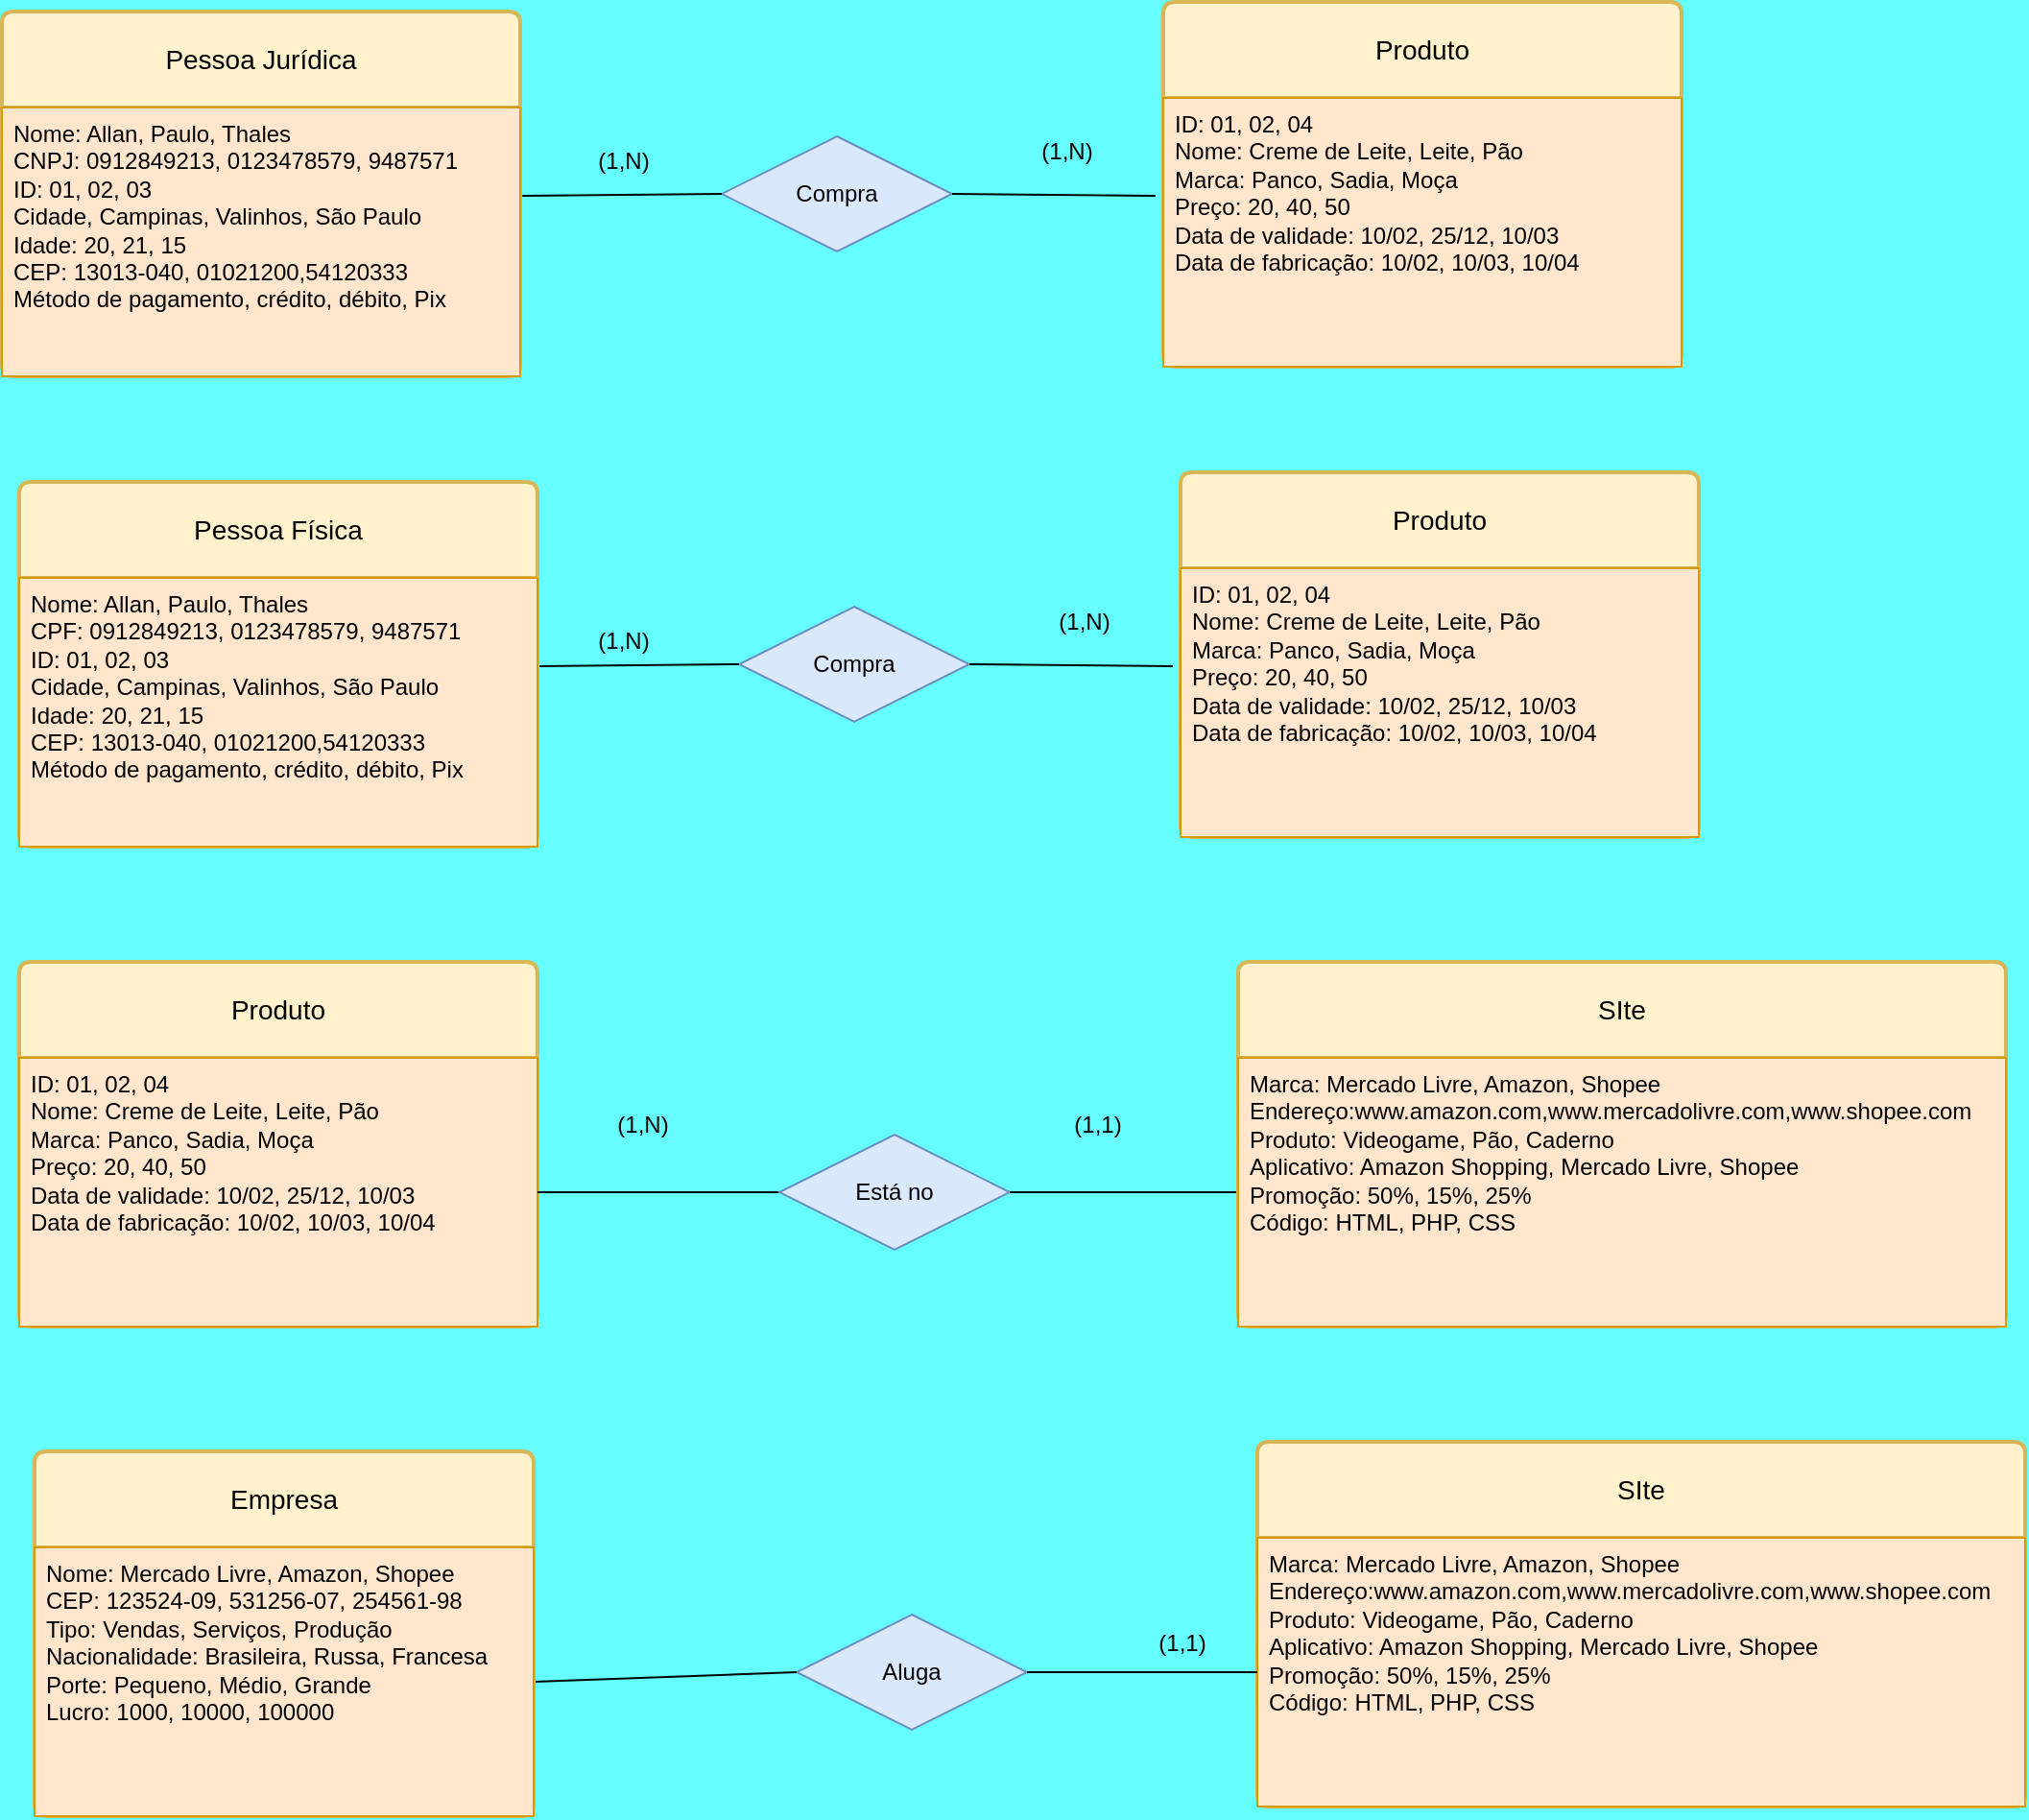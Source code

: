 <mxfile version="26.0.16">
  <diagram name="Página-1" id="I99F2NskH2YmtPhK2gz2">
    <mxGraphModel dx="2427" dy="855" grid="0" gridSize="10" guides="1" tooltips="1" connect="1" arrows="1" fold="1" page="1" pageScale="1" pageWidth="827" pageHeight="1169" background="#66FFFF" math="0" shadow="0">
      <root>
        <mxCell id="0" />
        <mxCell id="1" parent="0" />
        <mxCell id="4FD4NFaw8G5c-ec8fT4B-5" value="Compra" style="shape=rhombus;perimeter=rhombusPerimeter;whiteSpace=wrap;html=1;align=center;fillColor=#dae8fc;strokeColor=#6c8ebf;" vertex="1" parent="1">
          <mxGeometry x="360" y="495" width="120" height="60" as="geometry" />
        </mxCell>
        <mxCell id="4FD4NFaw8G5c-ec8fT4B-8" value="" style="endArrow=none;html=1;rounded=0;exitX=1.004;exitY=0.329;exitDx=0;exitDy=0;entryX=0;entryY=0.5;entryDx=0;entryDy=0;exitPerimeter=0;" edge="1" parent="1" source="4FD4NFaw8G5c-ec8fT4B-50" target="4FD4NFaw8G5c-ec8fT4B-5">
          <mxGeometry relative="1" as="geometry">
            <mxPoint x="210" y="525" as="sourcePoint" />
            <mxPoint x="460" y="415" as="targetPoint" />
          </mxGeometry>
        </mxCell>
        <mxCell id="4FD4NFaw8G5c-ec8fT4B-11" value="" style="endArrow=none;html=1;rounded=0;exitX=1;exitY=0.5;exitDx=0;exitDy=0;entryX=-0.015;entryY=0.364;entryDx=0;entryDy=0;entryPerimeter=0;" edge="1" parent="1" source="4FD4NFaw8G5c-ec8fT4B-5" target="4FD4NFaw8G5c-ec8fT4B-54">
          <mxGeometry relative="1" as="geometry">
            <mxPoint x="340" y="605" as="sourcePoint" />
            <mxPoint x="690" y="525" as="targetPoint" />
          </mxGeometry>
        </mxCell>
        <mxCell id="4FD4NFaw8G5c-ec8fT4B-12" value="&lt;div&gt;&lt;br&gt;&lt;/div&gt;&lt;div&gt;(1,N)&lt;br&gt;&lt;/div&gt;" style="text;html=1;align=center;verticalAlign=middle;whiteSpace=wrap;rounded=0;" vertex="1" parent="1">
          <mxGeometry x="510" y="480" width="60" height="30" as="geometry" />
        </mxCell>
        <mxCell id="4FD4NFaw8G5c-ec8fT4B-49" value="&lt;div&gt;Pessoa Física&lt;/div&gt;" style="swimlane;childLayout=stackLayout;horizontal=1;startSize=50;horizontalStack=0;rounded=1;fontSize=14;fontStyle=0;strokeWidth=2;resizeParent=0;resizeLast=1;shadow=0;dashed=0;align=center;arcSize=4;whiteSpace=wrap;html=1;fillColor=#fff2cc;strokeColor=#d6b656;" vertex="1" parent="1">
          <mxGeometry x="-15" y="430" width="270" height="190" as="geometry" />
        </mxCell>
        <mxCell id="4FD4NFaw8G5c-ec8fT4B-50" value="&lt;div&gt;Nome: Allan, Paulo, Thales&lt;/div&gt;&lt;div&gt;CPF: 0912849213, 0123478579, 9487571&lt;/div&gt;&lt;div&gt;ID: 01, 02, 03&lt;/div&gt;&lt;div&gt;Cidade, Campinas, Valinhos, São Paulo&lt;/div&gt;&lt;div&gt;Idade: 20, 21, 15&lt;/div&gt;&lt;div&gt;CEP: &lt;span class=&quot;LrzXr&quot;&gt;13013-040, 01021200,54120333&lt;/span&gt;&lt;/div&gt;&lt;div&gt;&lt;span class=&quot;LrzXr&quot;&gt;Método de pagamento, crédito, débito, Pix&lt;br&gt;&lt;/span&gt;&lt;/div&gt;&lt;div&gt;&lt;br&gt;&lt;/div&gt;" style="align=left;strokeColor=#d79b00;fillColor=#ffe6cc;spacingLeft=4;spacingRight=4;fontSize=12;verticalAlign=top;resizable=0;rotatable=0;part=1;html=1;whiteSpace=wrap;" vertex="1" parent="4FD4NFaw8G5c-ec8fT4B-49">
          <mxGeometry y="50" width="270" height="140" as="geometry" />
        </mxCell>
        <mxCell id="4FD4NFaw8G5c-ec8fT4B-53" value="Produto" style="swimlane;childLayout=stackLayout;horizontal=1;startSize=50;horizontalStack=0;rounded=1;fontSize=14;fontStyle=0;strokeWidth=2;resizeParent=0;resizeLast=1;shadow=0;dashed=0;align=center;arcSize=4;whiteSpace=wrap;html=1;fillColor=#fff2cc;strokeColor=#d6b656;" vertex="1" parent="1">
          <mxGeometry x="590" y="425" width="270" height="190" as="geometry" />
        </mxCell>
        <mxCell id="4FD4NFaw8G5c-ec8fT4B-54" value="&lt;div&gt;ID: 01, 02, 04&lt;/div&gt;&lt;div&gt;Nome: Creme de Leite, Leite, Pão&lt;/div&gt;&lt;div&gt;Marca: Panco, Sadia, Moça&lt;/div&gt;&lt;div&gt;Preço: 20, 40, 50&lt;/div&gt;&lt;div&gt;Data de validade: 10/02, 25/12, 10/03&lt;/div&gt;&lt;div&gt;Data de fabricação: 10/02, 10/03, 10/04&lt;/div&gt;&lt;div&gt;&lt;br&gt;&lt;/div&gt;" style="align=left;strokeColor=#d79b00;fillColor=#ffe6cc;spacingLeft=4;spacingRight=4;fontSize=12;verticalAlign=top;resizable=0;rotatable=0;part=1;html=1;whiteSpace=wrap;" vertex="1" parent="4FD4NFaw8G5c-ec8fT4B-53">
          <mxGeometry y="50" width="270" height="140" as="geometry" />
        </mxCell>
        <mxCell id="4FD4NFaw8G5c-ec8fT4B-55" value="Compra" style="shape=rhombus;perimeter=rhombusPerimeter;whiteSpace=wrap;html=1;align=center;fillColor=#dae8fc;strokeColor=#6c8ebf;" vertex="1" parent="1">
          <mxGeometry x="351" y="250" width="120" height="60" as="geometry" />
        </mxCell>
        <mxCell id="4FD4NFaw8G5c-ec8fT4B-56" value="" style="endArrow=none;html=1;rounded=0;exitX=1.004;exitY=0.329;exitDx=0;exitDy=0;entryX=0;entryY=0.5;entryDx=0;entryDy=0;exitPerimeter=0;" edge="1" parent="1" source="4FD4NFaw8G5c-ec8fT4B-60" target="4FD4NFaw8G5c-ec8fT4B-55">
          <mxGeometry relative="1" as="geometry">
            <mxPoint x="201" y="280" as="sourcePoint" />
            <mxPoint x="451" y="170" as="targetPoint" />
          </mxGeometry>
        </mxCell>
        <mxCell id="4FD4NFaw8G5c-ec8fT4B-57" value="" style="endArrow=none;html=1;rounded=0;exitX=1;exitY=0.5;exitDx=0;exitDy=0;entryX=-0.015;entryY=0.364;entryDx=0;entryDy=0;entryPerimeter=0;" edge="1" parent="1" source="4FD4NFaw8G5c-ec8fT4B-55" target="4FD4NFaw8G5c-ec8fT4B-62">
          <mxGeometry relative="1" as="geometry">
            <mxPoint x="331" y="360" as="sourcePoint" />
            <mxPoint x="681" y="280" as="targetPoint" />
          </mxGeometry>
        </mxCell>
        <mxCell id="4FD4NFaw8G5c-ec8fT4B-58" value="&lt;div&gt;&lt;br&gt;&lt;/div&gt;&lt;div&gt;(1,N)&lt;br&gt;&lt;/div&gt;" style="text;html=1;align=center;verticalAlign=middle;whiteSpace=wrap;rounded=0;" vertex="1" parent="1">
          <mxGeometry x="501" y="235" width="60" height="30" as="geometry" />
        </mxCell>
        <mxCell id="4FD4NFaw8G5c-ec8fT4B-59" value="Pessoa Jurídica" style="swimlane;childLayout=stackLayout;horizontal=1;startSize=50;horizontalStack=0;rounded=1;fontSize=14;fontStyle=0;strokeWidth=2;resizeParent=0;resizeLast=1;shadow=0;dashed=0;align=center;arcSize=4;whiteSpace=wrap;html=1;fillColor=#fff2cc;strokeColor=#d6b656;" vertex="1" parent="1">
          <mxGeometry x="-24" y="185" width="270" height="190" as="geometry" />
        </mxCell>
        <mxCell id="4FD4NFaw8G5c-ec8fT4B-60" value="&lt;div&gt;Nome: Allan, Paulo, Thales&lt;/div&gt;&lt;div&gt;CNPJ: 0912849213, 0123478579, 9487571&lt;/div&gt;&lt;div&gt;ID: 01, 02, 03&lt;/div&gt;&lt;div&gt;Cidade, Campinas, Valinhos, São Paulo&lt;/div&gt;&lt;div&gt;Idade: 20, 21, 15&lt;/div&gt;&lt;div&gt;CEP: &lt;span class=&quot;LrzXr&quot;&gt;13013-040, 01021200,54120333&lt;/span&gt;&lt;/div&gt;&lt;div&gt;&lt;span class=&quot;LrzXr&quot;&gt;Método de pagamento, crédito, débito, Pix&lt;br&gt;&lt;/span&gt;&lt;/div&gt;&lt;div&gt;&lt;br&gt;&lt;/div&gt;" style="align=left;strokeColor=#d79b00;fillColor=#ffe6cc;spacingLeft=4;spacingRight=4;fontSize=12;verticalAlign=top;resizable=0;rotatable=0;part=1;html=1;whiteSpace=wrap;" vertex="1" parent="4FD4NFaw8G5c-ec8fT4B-59">
          <mxGeometry y="50" width="270" height="140" as="geometry" />
        </mxCell>
        <mxCell id="4FD4NFaw8G5c-ec8fT4B-61" value="Produto" style="swimlane;childLayout=stackLayout;horizontal=1;startSize=50;horizontalStack=0;rounded=1;fontSize=14;fontStyle=0;strokeWidth=2;resizeParent=0;resizeLast=1;shadow=0;dashed=0;align=center;arcSize=4;whiteSpace=wrap;html=1;fillColor=#fff2cc;strokeColor=#d6b656;" vertex="1" parent="1">
          <mxGeometry x="581" y="180" width="270" height="190" as="geometry" />
        </mxCell>
        <mxCell id="4FD4NFaw8G5c-ec8fT4B-62" value="&lt;div&gt;ID: 01, 02, 04&lt;/div&gt;&lt;div&gt;Nome: Creme de Leite, Leite, Pão&lt;/div&gt;&lt;div&gt;Marca: Panco, Sadia, Moça&lt;/div&gt;&lt;div&gt;Preço: 20, 40, 50&lt;/div&gt;&lt;div&gt;Data de validade: 10/02, 25/12, 10/03&lt;/div&gt;&lt;div&gt;Data de fabricação: 10/02, 10/03, 10/04&lt;/div&gt;&lt;div&gt;&lt;br&gt;&lt;/div&gt;" style="align=left;strokeColor=#d79b00;fillColor=#ffe6cc;spacingLeft=4;spacingRight=4;fontSize=12;verticalAlign=top;resizable=0;rotatable=0;part=1;html=1;whiteSpace=wrap;" vertex="1" parent="4FD4NFaw8G5c-ec8fT4B-61">
          <mxGeometry y="50" width="270" height="140" as="geometry" />
        </mxCell>
        <mxCell id="4FD4NFaw8G5c-ec8fT4B-63" value="Produto" style="swimlane;childLayout=stackLayout;horizontal=1;startSize=50;horizontalStack=0;rounded=1;fontSize=14;fontStyle=0;strokeWidth=2;resizeParent=0;resizeLast=1;shadow=0;dashed=0;align=center;arcSize=4;whiteSpace=wrap;html=1;fillColor=#fff2cc;strokeColor=#d6b656;" vertex="1" parent="1">
          <mxGeometry x="-15" y="680" width="270" height="190" as="geometry" />
        </mxCell>
        <mxCell id="4FD4NFaw8G5c-ec8fT4B-64" value="&lt;div&gt;ID: 01, 02, 04&lt;/div&gt;&lt;div&gt;Nome: Creme de Leite, Leite, Pão&lt;/div&gt;&lt;div&gt;Marca: Panco, Sadia, Moça&lt;/div&gt;&lt;div&gt;Preço: 20, 40, 50&lt;/div&gt;&lt;div&gt;Data de validade: 10/02, 25/12, 10/03&lt;/div&gt;&lt;div&gt;Data de fabricação: 10/02, 10/03, 10/04&lt;/div&gt;&lt;div&gt;&lt;br&gt;&lt;/div&gt;" style="align=left;strokeColor=#d79b00;fillColor=#ffe6cc;spacingLeft=4;spacingRight=4;fontSize=12;verticalAlign=top;resizable=0;rotatable=0;part=1;html=1;whiteSpace=wrap;" vertex="1" parent="4FD4NFaw8G5c-ec8fT4B-63">
          <mxGeometry y="50" width="270" height="140" as="geometry" />
        </mxCell>
        <mxCell id="4FD4NFaw8G5c-ec8fT4B-66" value="" style="endArrow=none;html=1;rounded=0;entryX=0;entryY=0.5;entryDx=0;entryDy=0;exitX=1;exitY=0.5;exitDx=0;exitDy=0;" edge="1" parent="1" target="4FD4NFaw8G5c-ec8fT4B-67" source="4FD4NFaw8G5c-ec8fT4B-64">
          <mxGeometry relative="1" as="geometry">
            <mxPoint x="260" y="780" as="sourcePoint" />
            <mxPoint x="266.89" y="930" as="targetPoint" />
          </mxGeometry>
        </mxCell>
        <mxCell id="4FD4NFaw8G5c-ec8fT4B-67" value="Está no" style="shape=rhombus;perimeter=rhombusPerimeter;whiteSpace=wrap;html=1;align=center;fillColor=#dae8fc;strokeColor=#6c8ebf;" vertex="1" parent="1">
          <mxGeometry x="381" y="770" width="120" height="60" as="geometry" />
        </mxCell>
        <mxCell id="4FD4NFaw8G5c-ec8fT4B-68" value="" style="endArrow=none;html=1;rounded=0;exitX=1;exitY=0.5;exitDx=0;exitDy=0;entryX=0;entryY=0.5;entryDx=0;entryDy=0;" edge="1" parent="1" source="4FD4NFaw8G5c-ec8fT4B-67" target="4FD4NFaw8G5c-ec8fT4B-74">
          <mxGeometry relative="1" as="geometry">
            <mxPoint x="136.89" y="960" as="sourcePoint" />
            <mxPoint x="620" y="800" as="targetPoint" />
          </mxGeometry>
        </mxCell>
        <mxCell id="4FD4NFaw8G5c-ec8fT4B-69" value="(1,1)" style="text;html=1;align=center;verticalAlign=middle;whiteSpace=wrap;rounded=0;" vertex="1" parent="1">
          <mxGeometry x="516.89" y="750" width="60" height="30" as="geometry" />
        </mxCell>
        <mxCell id="4FD4NFaw8G5c-ec8fT4B-73" value="SIte" style="swimlane;childLayout=stackLayout;horizontal=1;startSize=50;horizontalStack=0;rounded=1;fontSize=14;fontStyle=0;strokeWidth=2;resizeParent=0;resizeLast=1;shadow=0;dashed=0;align=center;arcSize=4;whiteSpace=wrap;html=1;fillColor=#fff2cc;strokeColor=#d6b656;" vertex="1" parent="1">
          <mxGeometry x="620" y="680" width="400" height="190" as="geometry" />
        </mxCell>
        <mxCell id="4FD4NFaw8G5c-ec8fT4B-74" value="&lt;div&gt;Marca: Mercado Livre, Amazon, Shopee&lt;br&gt;&lt;/div&gt;&lt;div&gt;Endereço:www.amazon.com,www.mercadolivre.com,www.shopee.com&lt;/div&gt;&lt;div&gt;Produto: Videogame, Pão, Caderno&lt;/div&gt;&lt;div&gt;Aplicativo: Amazon Shopping, Mercado Livre, Shopee&lt;/div&gt;&lt;div&gt;Promoção: 50%, 15%, 25%&lt;/div&gt;&lt;div&gt;Código: HTML, PHP, CSS&lt;br&gt;&lt;/div&gt;&lt;div&gt;&lt;br&gt;&lt;/div&gt;" style="align=left;strokeColor=#d79b00;fillColor=#ffe6cc;spacingLeft=4;spacingRight=4;fontSize=12;verticalAlign=top;resizable=0;rotatable=0;part=1;html=1;whiteSpace=wrap;" vertex="1" parent="4FD4NFaw8G5c-ec8fT4B-73">
          <mxGeometry y="50" width="400" height="140" as="geometry" />
        </mxCell>
        <mxCell id="4FD4NFaw8G5c-ec8fT4B-77" value="SIte" style="swimlane;childLayout=stackLayout;horizontal=1;startSize=50;horizontalStack=0;rounded=1;fontSize=14;fontStyle=0;strokeWidth=2;resizeParent=0;resizeLast=1;shadow=0;dashed=0;align=center;arcSize=4;whiteSpace=wrap;html=1;fillColor=#fff2cc;strokeColor=#d6b656;" vertex="1" parent="1">
          <mxGeometry x="630" y="930" width="400" height="190" as="geometry" />
        </mxCell>
        <mxCell id="4FD4NFaw8G5c-ec8fT4B-78" value="&lt;div&gt;Marca: Mercado Livre, Amazon, Shopee&lt;br&gt;&lt;/div&gt;&lt;div&gt;Endereço:www.amazon.com,www.mercadolivre.com,www.shopee.com&lt;/div&gt;&lt;div&gt;Produto: Videogame, Pão, Caderno&lt;/div&gt;&lt;div&gt;Aplicativo: Amazon Shopping, Mercado Livre, Shopee&lt;/div&gt;&lt;div&gt;Promoção: 50%, 15%, 25%&lt;/div&gt;&lt;div&gt;Código: HTML, PHP, CSS&lt;br&gt;&lt;/div&gt;&lt;div&gt;&lt;br&gt;&lt;/div&gt;" style="align=left;strokeColor=#d79b00;fillColor=#ffe6cc;spacingLeft=4;spacingRight=4;fontSize=12;verticalAlign=top;resizable=0;rotatable=0;part=1;html=1;whiteSpace=wrap;" vertex="1" parent="4FD4NFaw8G5c-ec8fT4B-77">
          <mxGeometry y="50" width="400" height="140" as="geometry" />
        </mxCell>
        <mxCell id="4FD4NFaw8G5c-ec8fT4B-80" value="Aluga" style="shape=rhombus;perimeter=rhombusPerimeter;whiteSpace=wrap;html=1;align=center;fillColor=#dae8fc;strokeColor=#6c8ebf;" vertex="1" parent="1">
          <mxGeometry x="390" y="1020" width="120" height="60" as="geometry" />
        </mxCell>
        <mxCell id="4FD4NFaw8G5c-ec8fT4B-81" value="" style="endArrow=none;html=1;rounded=0;exitX=0;exitY=0.5;exitDx=0;exitDy=0;entryX=1;entryY=0.5;entryDx=0;entryDy=0;" edge="1" parent="1" source="4FD4NFaw8G5c-ec8fT4B-80" target="4FD4NFaw8G5c-ec8fT4B-87">
          <mxGeometry relative="1" as="geometry">
            <mxPoint x="-80" y="1020" as="sourcePoint" />
            <mxPoint x="180" y="1020.0" as="targetPoint" />
          </mxGeometry>
        </mxCell>
        <mxCell id="4FD4NFaw8G5c-ec8fT4B-82" value="(1,1)" style="text;html=1;align=center;verticalAlign=middle;whiteSpace=wrap;rounded=0;" vertex="1" parent="1">
          <mxGeometry x="150" y="1010" width="60" height="30" as="geometry" />
        </mxCell>
        <mxCell id="4FD4NFaw8G5c-ec8fT4B-86" value="Empresa" style="swimlane;childLayout=stackLayout;horizontal=1;startSize=50;horizontalStack=0;rounded=1;fontSize=14;fontStyle=0;strokeWidth=2;resizeParent=0;resizeLast=1;shadow=0;dashed=0;align=center;arcSize=4;whiteSpace=wrap;html=1;fillColor=#fff2cc;strokeColor=#d6b656;" vertex="1" parent="1">
          <mxGeometry x="-7" y="935" width="260" height="190" as="geometry" />
        </mxCell>
        <mxCell id="4FD4NFaw8G5c-ec8fT4B-87" value="&lt;div&gt;Nome: Mercado Livre, Amazon, Shopee&lt;br&gt;&lt;/div&gt;&lt;div&gt;CEP: 123524-09, 531256-07, 254561-98&lt;br&gt;&lt;/div&gt;&lt;div&gt;Tipo: Vendas, Serviços, Produção&lt;br&gt;&lt;/div&gt;&lt;div&gt;Nacionalidade: Brasileira, Russa, Francesa&lt;br&gt;&lt;/div&gt;&lt;div&gt;Porte: Pequeno, Médio, Grande&lt;br&gt;&lt;/div&gt;&lt;div&gt;Lucro: 1000, 10000, 100000&lt;br&gt;&lt;/div&gt;&lt;div&gt;&lt;br&gt;&lt;/div&gt;" style="align=left;strokeColor=#d79b00;fillColor=#ffe6cc;spacingLeft=4;spacingRight=4;fontSize=12;verticalAlign=top;resizable=0;rotatable=0;part=1;html=1;whiteSpace=wrap;" vertex="1" parent="4FD4NFaw8G5c-ec8fT4B-86">
          <mxGeometry y="50" width="260" height="140" as="geometry" />
        </mxCell>
        <mxCell id="4FD4NFaw8G5c-ec8fT4B-88" value="" style="endArrow=none;html=1;rounded=0;exitX=1;exitY=0.5;exitDx=0;exitDy=0;entryX=0;entryY=0.5;entryDx=0;entryDy=0;" edge="1" parent="1" source="4FD4NFaw8G5c-ec8fT4B-80" target="4FD4NFaw8G5c-ec8fT4B-78">
          <mxGeometry relative="1" as="geometry">
            <mxPoint x="340" y="1120" as="sourcePoint" />
            <mxPoint x="500" y="1120" as="targetPoint" />
          </mxGeometry>
        </mxCell>
        <mxCell id="4FD4NFaw8G5c-ec8fT4B-89" value="(1,1)" style="text;html=1;align=center;verticalAlign=middle;whiteSpace=wrap;rounded=0;" vertex="1" parent="1">
          <mxGeometry x="561" y="1020" width="60" height="30" as="geometry" />
        </mxCell>
        <mxCell id="4FD4NFaw8G5c-ec8fT4B-90" value="(1,N)" style="text;html=1;align=center;verticalAlign=middle;whiteSpace=wrap;rounded=0;" vertex="1" parent="1">
          <mxGeometry x="280" y="750" width="60" height="30" as="geometry" />
        </mxCell>
        <mxCell id="4FD4NFaw8G5c-ec8fT4B-92" value="&lt;div&gt;&lt;br&gt;&lt;/div&gt;&lt;div&gt;(1,N)&lt;br&gt;&lt;/div&gt;" style="text;html=1;align=center;verticalAlign=middle;whiteSpace=wrap;rounded=0;" vertex="1" parent="1">
          <mxGeometry x="270" y="490" width="60" height="30" as="geometry" />
        </mxCell>
        <mxCell id="4FD4NFaw8G5c-ec8fT4B-93" value="&lt;div&gt;&lt;br&gt;&lt;/div&gt;&lt;div&gt;(1,N)&lt;br&gt;&lt;/div&gt;" style="text;html=1;align=center;verticalAlign=middle;whiteSpace=wrap;rounded=0;" vertex="1" parent="1">
          <mxGeometry x="270" y="240" width="60" height="30" as="geometry" />
        </mxCell>
      </root>
    </mxGraphModel>
  </diagram>
</mxfile>
